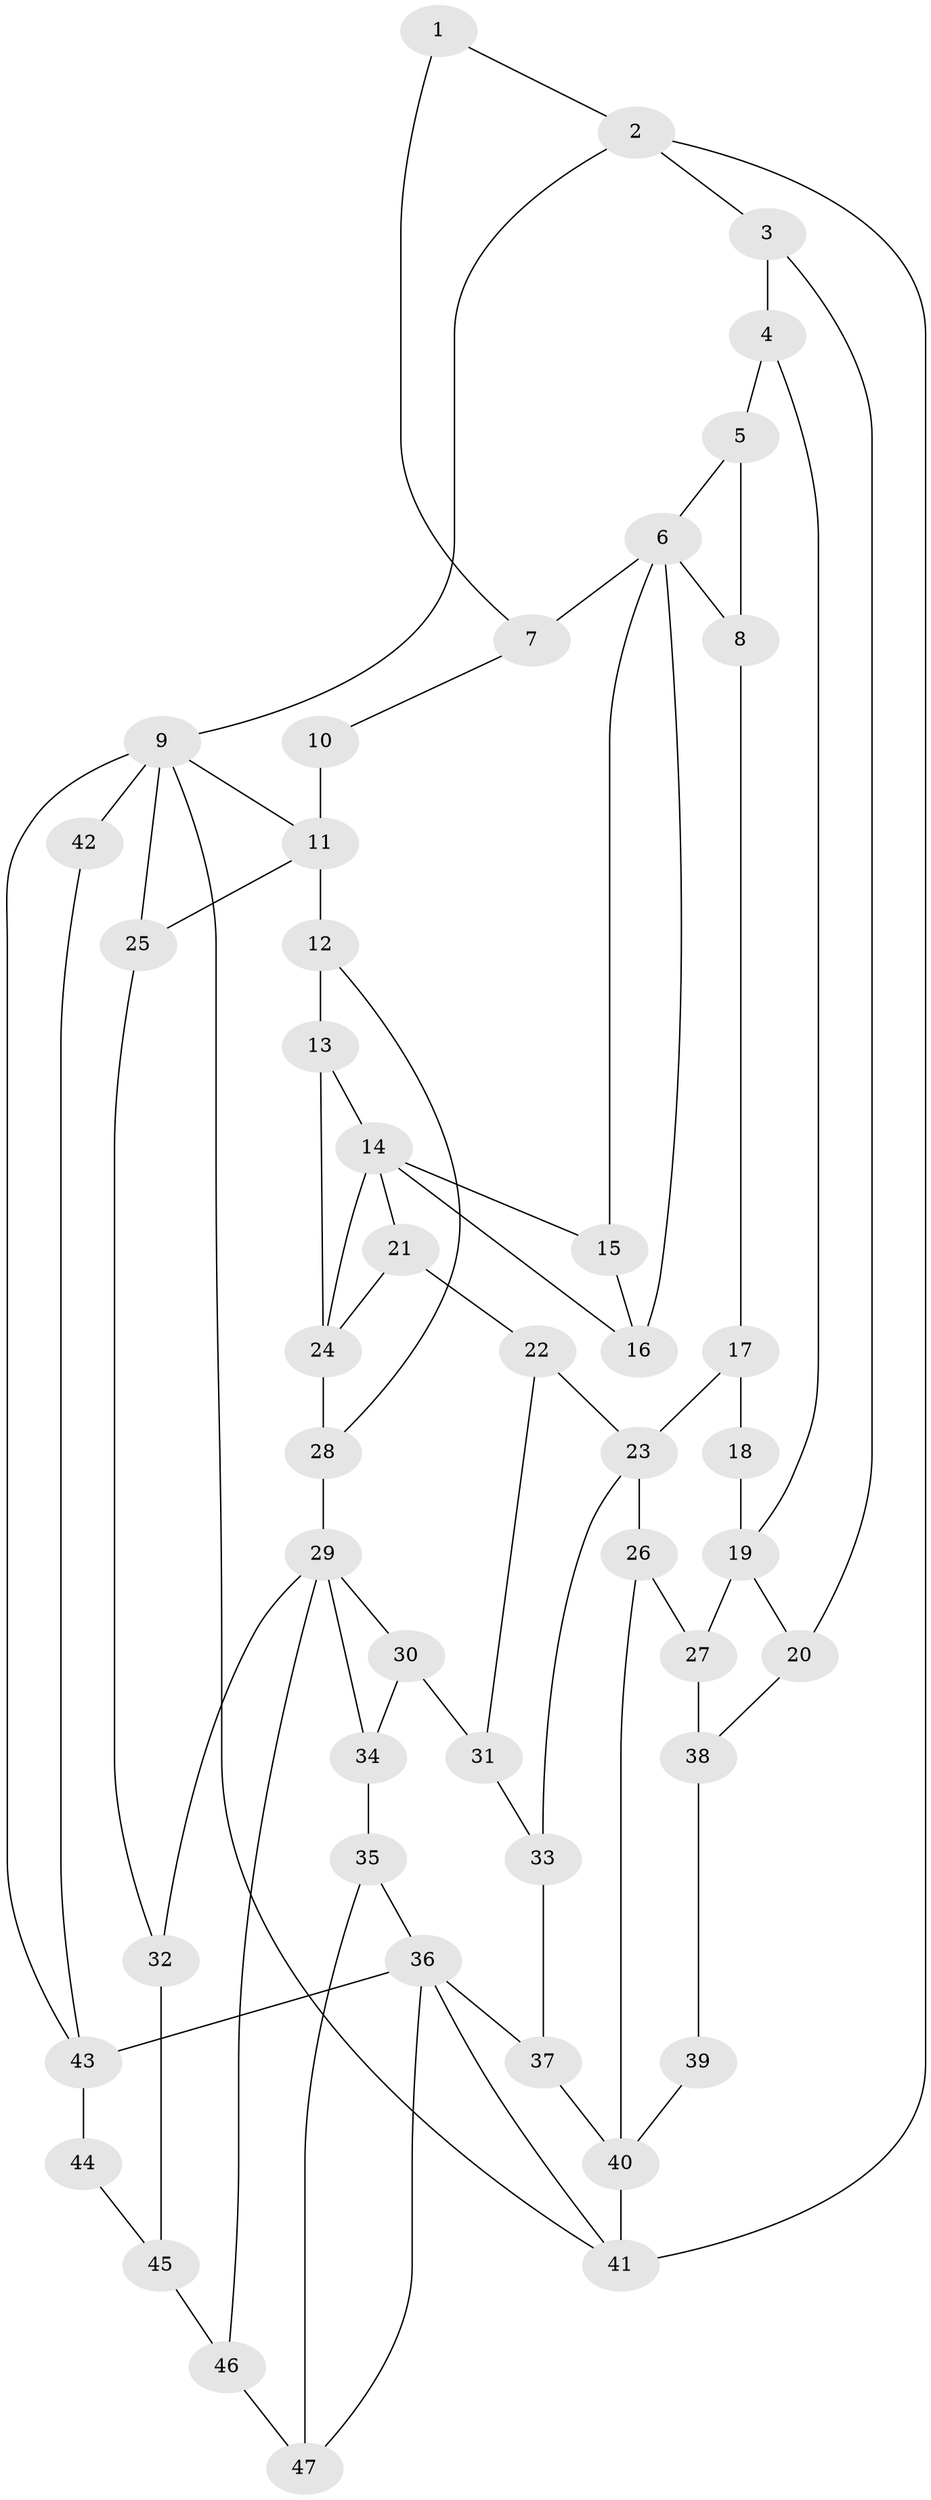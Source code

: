 // original degree distribution, {4: 0.1935483870967742, 6: 0.1827956989247312, 5: 0.5913978494623656, 3: 0.03225806451612903}
// Generated by graph-tools (version 1.1) at 2025/38/03/09/25 02:38:33]
// undirected, 47 vertices, 77 edges
graph export_dot {
graph [start="1"]
  node [color=gray90,style=filled];
  1;
  2;
  3;
  4;
  5;
  6;
  7;
  8;
  9;
  10;
  11;
  12;
  13;
  14;
  15;
  16;
  17;
  18;
  19;
  20;
  21;
  22;
  23;
  24;
  25;
  26;
  27;
  28;
  29;
  30;
  31;
  32;
  33;
  34;
  35;
  36;
  37;
  38;
  39;
  40;
  41;
  42;
  43;
  44;
  45;
  46;
  47;
  1 -- 2 [weight=1.0];
  1 -- 7 [weight=1.0];
  2 -- 3 [weight=1.0];
  2 -- 9 [weight=1.0];
  2 -- 41 [weight=1.0];
  3 -- 4 [weight=1.0];
  3 -- 20 [weight=1.0];
  4 -- 5 [weight=1.0];
  4 -- 19 [weight=1.0];
  5 -- 6 [weight=1.0];
  5 -- 8 [weight=1.0];
  6 -- 7 [weight=1.0];
  6 -- 8 [weight=1.0];
  6 -- 15 [weight=1.0];
  6 -- 16 [weight=1.0];
  7 -- 10 [weight=1.0];
  8 -- 17 [weight=1.0];
  9 -- 11 [weight=1.0];
  9 -- 25 [weight=1.0];
  9 -- 41 [weight=1.0];
  9 -- 42 [weight=2.0];
  9 -- 43 [weight=1.0];
  10 -- 11 [weight=2.0];
  11 -- 12 [weight=2.0];
  11 -- 25 [weight=1.0];
  12 -- 13 [weight=1.0];
  12 -- 28 [weight=1.0];
  13 -- 14 [weight=1.0];
  13 -- 24 [weight=1.0];
  14 -- 15 [weight=1.0];
  14 -- 16 [weight=1.0];
  14 -- 21 [weight=1.0];
  14 -- 24 [weight=2.0];
  15 -- 16 [weight=1.0];
  17 -- 18 [weight=1.0];
  17 -- 23 [weight=1.0];
  18 -- 19 [weight=2.0];
  19 -- 20 [weight=1.0];
  19 -- 27 [weight=2.0];
  20 -- 38 [weight=1.0];
  21 -- 22 [weight=1.0];
  21 -- 24 [weight=1.0];
  22 -- 23 [weight=1.0];
  22 -- 31 [weight=1.0];
  23 -- 26 [weight=2.0];
  23 -- 33 [weight=1.0];
  24 -- 28 [weight=2.0];
  25 -- 32 [weight=1.0];
  26 -- 27 [weight=2.0];
  26 -- 40 [weight=1.0];
  27 -- 38 [weight=1.0];
  28 -- 29 [weight=2.0];
  29 -- 30 [weight=1.0];
  29 -- 32 [weight=1.0];
  29 -- 34 [weight=1.0];
  29 -- 46 [weight=1.0];
  30 -- 31 [weight=1.0];
  30 -- 34 [weight=1.0];
  31 -- 33 [weight=1.0];
  32 -- 45 [weight=2.0];
  33 -- 37 [weight=1.0];
  34 -- 35 [weight=1.0];
  35 -- 36 [weight=1.0];
  35 -- 47 [weight=1.0];
  36 -- 37 [weight=1.0];
  36 -- 41 [weight=1.0];
  36 -- 43 [weight=2.0];
  36 -- 47 [weight=1.0];
  37 -- 40 [weight=1.0];
  38 -- 39 [weight=1.0];
  39 -- 40 [weight=2.0];
  40 -- 41 [weight=2.0];
  42 -- 43 [weight=1.0];
  43 -- 44 [weight=2.0];
  44 -- 45 [weight=2.0];
  45 -- 46 [weight=2.0];
  46 -- 47 [weight=1.0];
}
